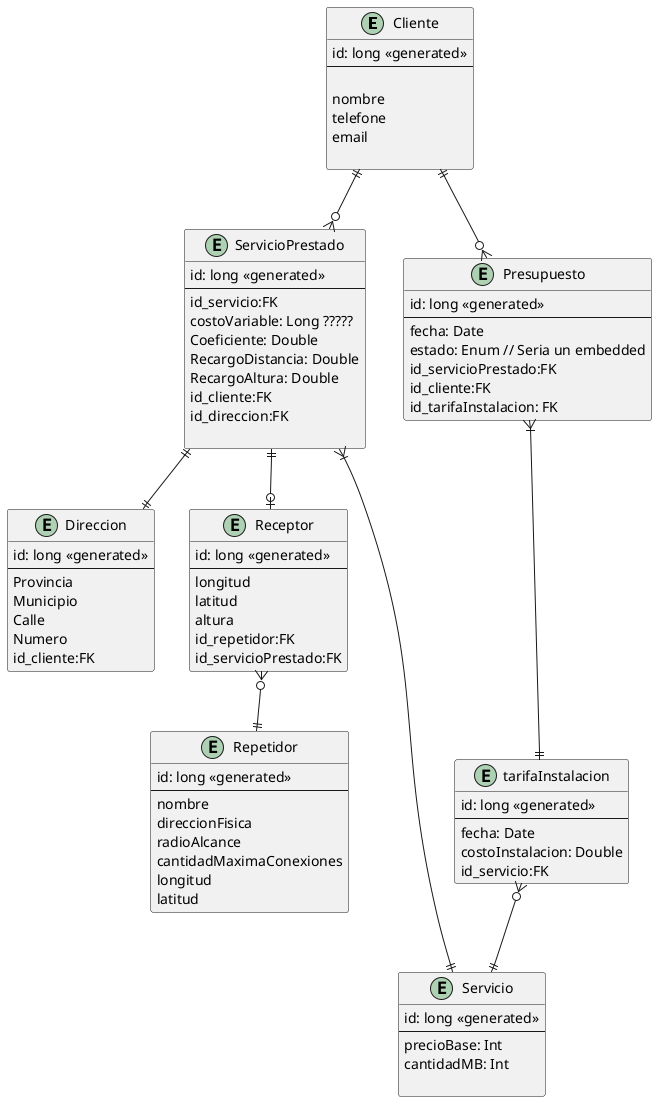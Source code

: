 @startuml diagrama

entity "Cliente" as eCliente{
    id: long <<generated>>
    --

    nombre 
    telefone
    email
    
}

entity "Direccion" as eDireccion{
    id: long <<generated>>
    --
    Provincia
    Municipio
    Calle
    Numero
    id_cliente:FK
}


entity "Receptor" as eReceptor{
    id: long <<generated>>
    --
    longitud
    latitud
    altura
    id_repetidor:FK
    id_servicioPrestado:FK
}

entity "Repetidor" as eRepetidor{
    id: long <<generated>>
    --
    nombre
    direccionFisica
    radioAlcance
    cantidadMaximaConexiones
    longitud
    latitud
}

entity "ServicioPrestado"  as eServicioPrestado{
    id: long <<generated>>
    --
    id_servicio:FK     
    costoVariable: Long ?????
    Coeficiente: Double
    RecargoDistancia: Double
    RecargoAltura: Double
    id_cliente:FK
    id_direccion:FK
    
}

entity "Servicio" as eServicio{
    id: long <<generated>>
    --
    precioBase: Int
    cantidadMB: Int 
   
}

entity "tarifaInstalacion" as eTarifaInstalacion{
    id: long <<generated>>
    --
    fecha: Date
    costoInstalacion: Double
    id_servicio:FK
}

entity "Presupuesto" as ePresupuesto{
    id: long <<generated>>
    --
    fecha: Date
    estado: Enum // Seria un embedded 
    id_servicioPrestado:FK
    id_cliente:FK
    id_tarifaInstalacion: FK
}


ePresupuesto }|---|| eTarifaInstalacion
eServicioPrestado }|---||eServicio
eReceptor }o--|| eRepetidor
eTarifaInstalacion }o--|| eServicio
eCliente ||--o{ eServicioPrestado
eCliente ||--o{ ePresupuesto
eServicioPrestado ||--|| eDireccion
eServicioPrestado ||--o| eReceptor 

' Contexto general
' Una cooperativa dedicada a la instalación y distribución de servicio de internet en zonas
' rurales nos solicitó diseñar un sistema que le permita optimizar sus recursos en su negocio.
' Para poder brindar un mejor servicio y poder presupuestar correctamente, esta organización
' necesita verificar la geoposición específica donde se colocará el dispositivo receptor de cada
' cliente. Para ello, en base al punto establecido (latitud y longitud), se debe calcular la altura máxima de la
' edificación encontrada en el lugar. Actualmente esta medición es realizada de forma manual por un equipo
' técnico. Este proceso demanda mucho tiempo y recursos por motivos de distancia, cuestiones climáticas,
' entre otros. Una de las necesidades que debe satisfacer el Sistema es poder obtener la altura máxima en
' base a la latitud y longitud, datos que son proporcionados por el futuro cliente a un operador de la
' cooperativa.
' Parte I - Servicios
' Por el momento, la Cooperativa brinda solamente 3 tipos de servicios: 5 Mbps (simétrico1

' ), 10 Mbps

' (asimétrico) y 20 Mbps (simétrico).
' Cada servicio tiene un precio base y un costo variable por cada cliente. Este costo variable está formado por
' un coeficiente2 que sirve para calcular el Recargo por distancia y el Recargo por altura, que multiplican al
' valor del precio base de cada servicio y se suman al mismo.
' La cooperativa cuenta con un listado de repetidores. Cada repetidor cuenta con una dirección física (MAC),
' radio de alcance, nombre identificatorio y sus coordenadas (latitud y longitud) correspondientes.
' Además, se sabe que los repetidores admiten una cantidad máxima de conexiones. Una vez alcanzado el
' umbral máximo no se deben admitir más conexiones en ese repetidor; por lo que deberá gestionarse la
' instalación física de otro dispositivo, enviando un email al personal de cuadrilla que se encargará de
' resolverlo. Una vez instalado, la cuadrilla enviará un email a la oficina con esta información para que pueda

' El Sistema a desarrollar debe contemplar la realización de presupuestos y permitir la trazabilidad de los
' mismos (activo, vencido, aprobado, rechazado).
' Por cada servicio, la empresa tiene un cuadro tarifario del costo de instalación que se actualiza
' bimestralmente.
' Cada vez que se dé de alta un presupuesto se debe verificar si el cliente o la coordenada ya existe en el
' Sistema y si ha tenido algún presupuesto rechazado; ya que si para un mismo cliente y coordenada existen
' más de 3 (tres) presupuestos rechazados, se debe cobrar una suma fija adicional por política de la empresa.
' Esta suma fija se conoce como Recargo por múltiples Rechazos y se suma al costo de instalación del servicio
' presupuestado.
' Asimismo, si el presupuesto pertenece a un cliente que ya tiene al menos 2 servicios contratados, se le debe
' brindar una bonificación especial en el precio de instalación del 5%.
' A la hora de emitir el presupuesto, además del costo de instalación, se debe incluir el abono mensual del
' servicio que se está presupuestando (valor que se calcula en el módulo de Servicios).
' Cada persona que solicite un presupuesto es registrada como cliente, con su nombre y apellido, número de
' documento y al menos un medio de contacto (email o teléfono). Cabe mencionar que se deben registrar
' todas las direcciones (coordenadas) en donde el cliente posea un servicio o haya solicitado la cotización.


@enduml
